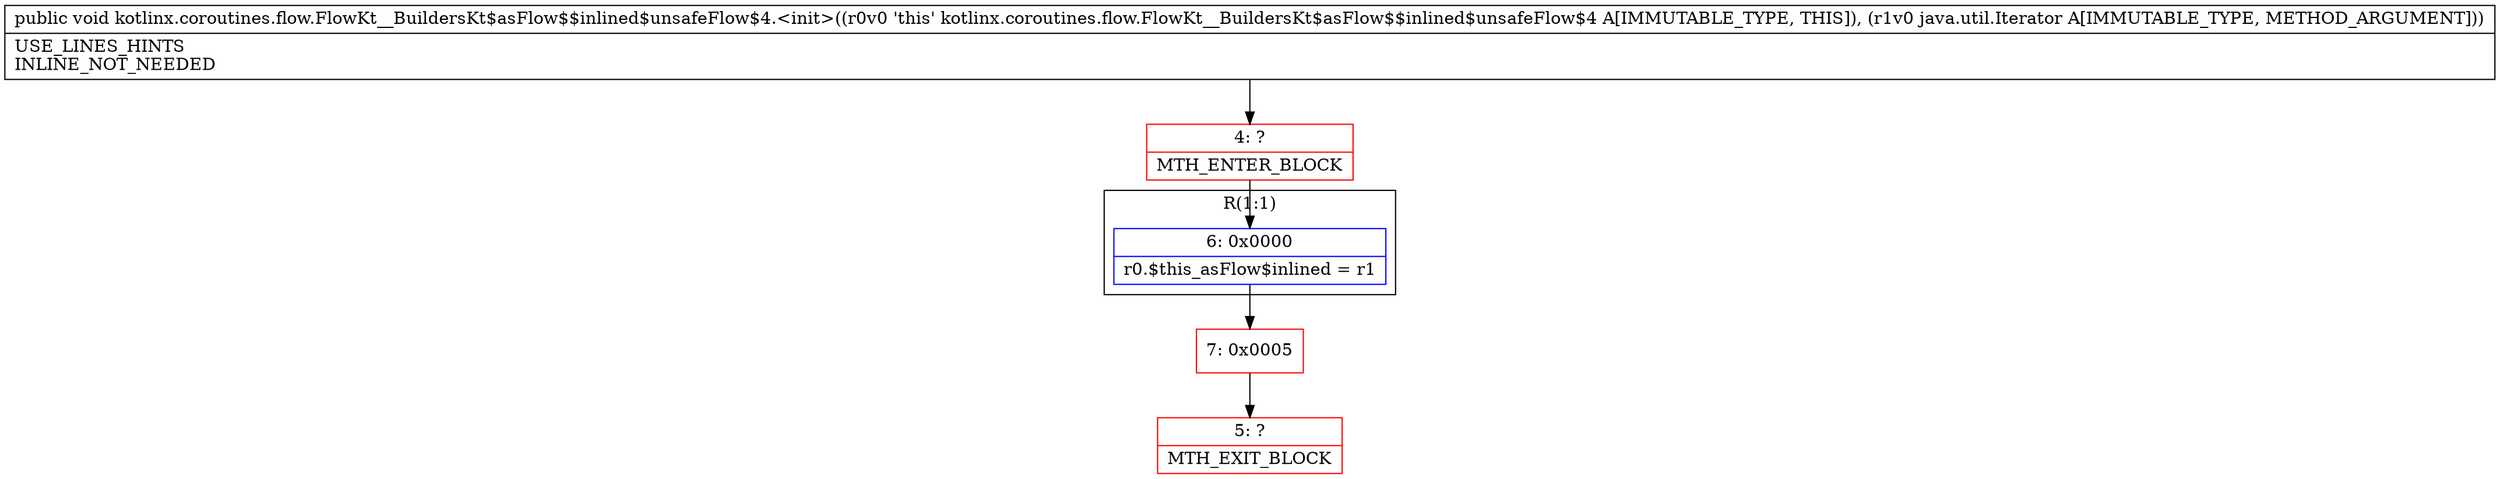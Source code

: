 digraph "CFG forkotlinx.coroutines.flow.FlowKt__BuildersKt$asFlow$$inlined$unsafeFlow$4.\<init\>(Ljava\/util\/Iterator;)V" {
subgraph cluster_Region_805859390 {
label = "R(1:1)";
node [shape=record,color=blue];
Node_6 [shape=record,label="{6\:\ 0x0000|r0.$this_asFlow$inlined = r1\l}"];
}
Node_4 [shape=record,color=red,label="{4\:\ ?|MTH_ENTER_BLOCK\l}"];
Node_7 [shape=record,color=red,label="{7\:\ 0x0005}"];
Node_5 [shape=record,color=red,label="{5\:\ ?|MTH_EXIT_BLOCK\l}"];
MethodNode[shape=record,label="{public void kotlinx.coroutines.flow.FlowKt__BuildersKt$asFlow$$inlined$unsafeFlow$4.\<init\>((r0v0 'this' kotlinx.coroutines.flow.FlowKt__BuildersKt$asFlow$$inlined$unsafeFlow$4 A[IMMUTABLE_TYPE, THIS]), (r1v0 java.util.Iterator A[IMMUTABLE_TYPE, METHOD_ARGUMENT]))  | USE_LINES_HINTS\lINLINE_NOT_NEEDED\l}"];
MethodNode -> Node_4;Node_6 -> Node_7;
Node_4 -> Node_6;
Node_7 -> Node_5;
}


